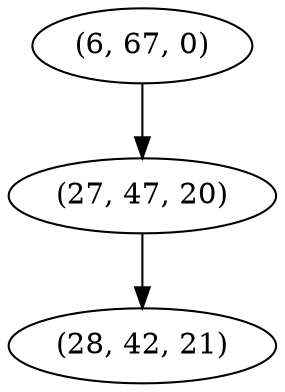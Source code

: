 digraph tree {
    "(6, 67, 0)";
    "(27, 47, 20)";
    "(28, 42, 21)";
    "(6, 67, 0)" -> "(27, 47, 20)";
    "(27, 47, 20)" -> "(28, 42, 21)";
}
